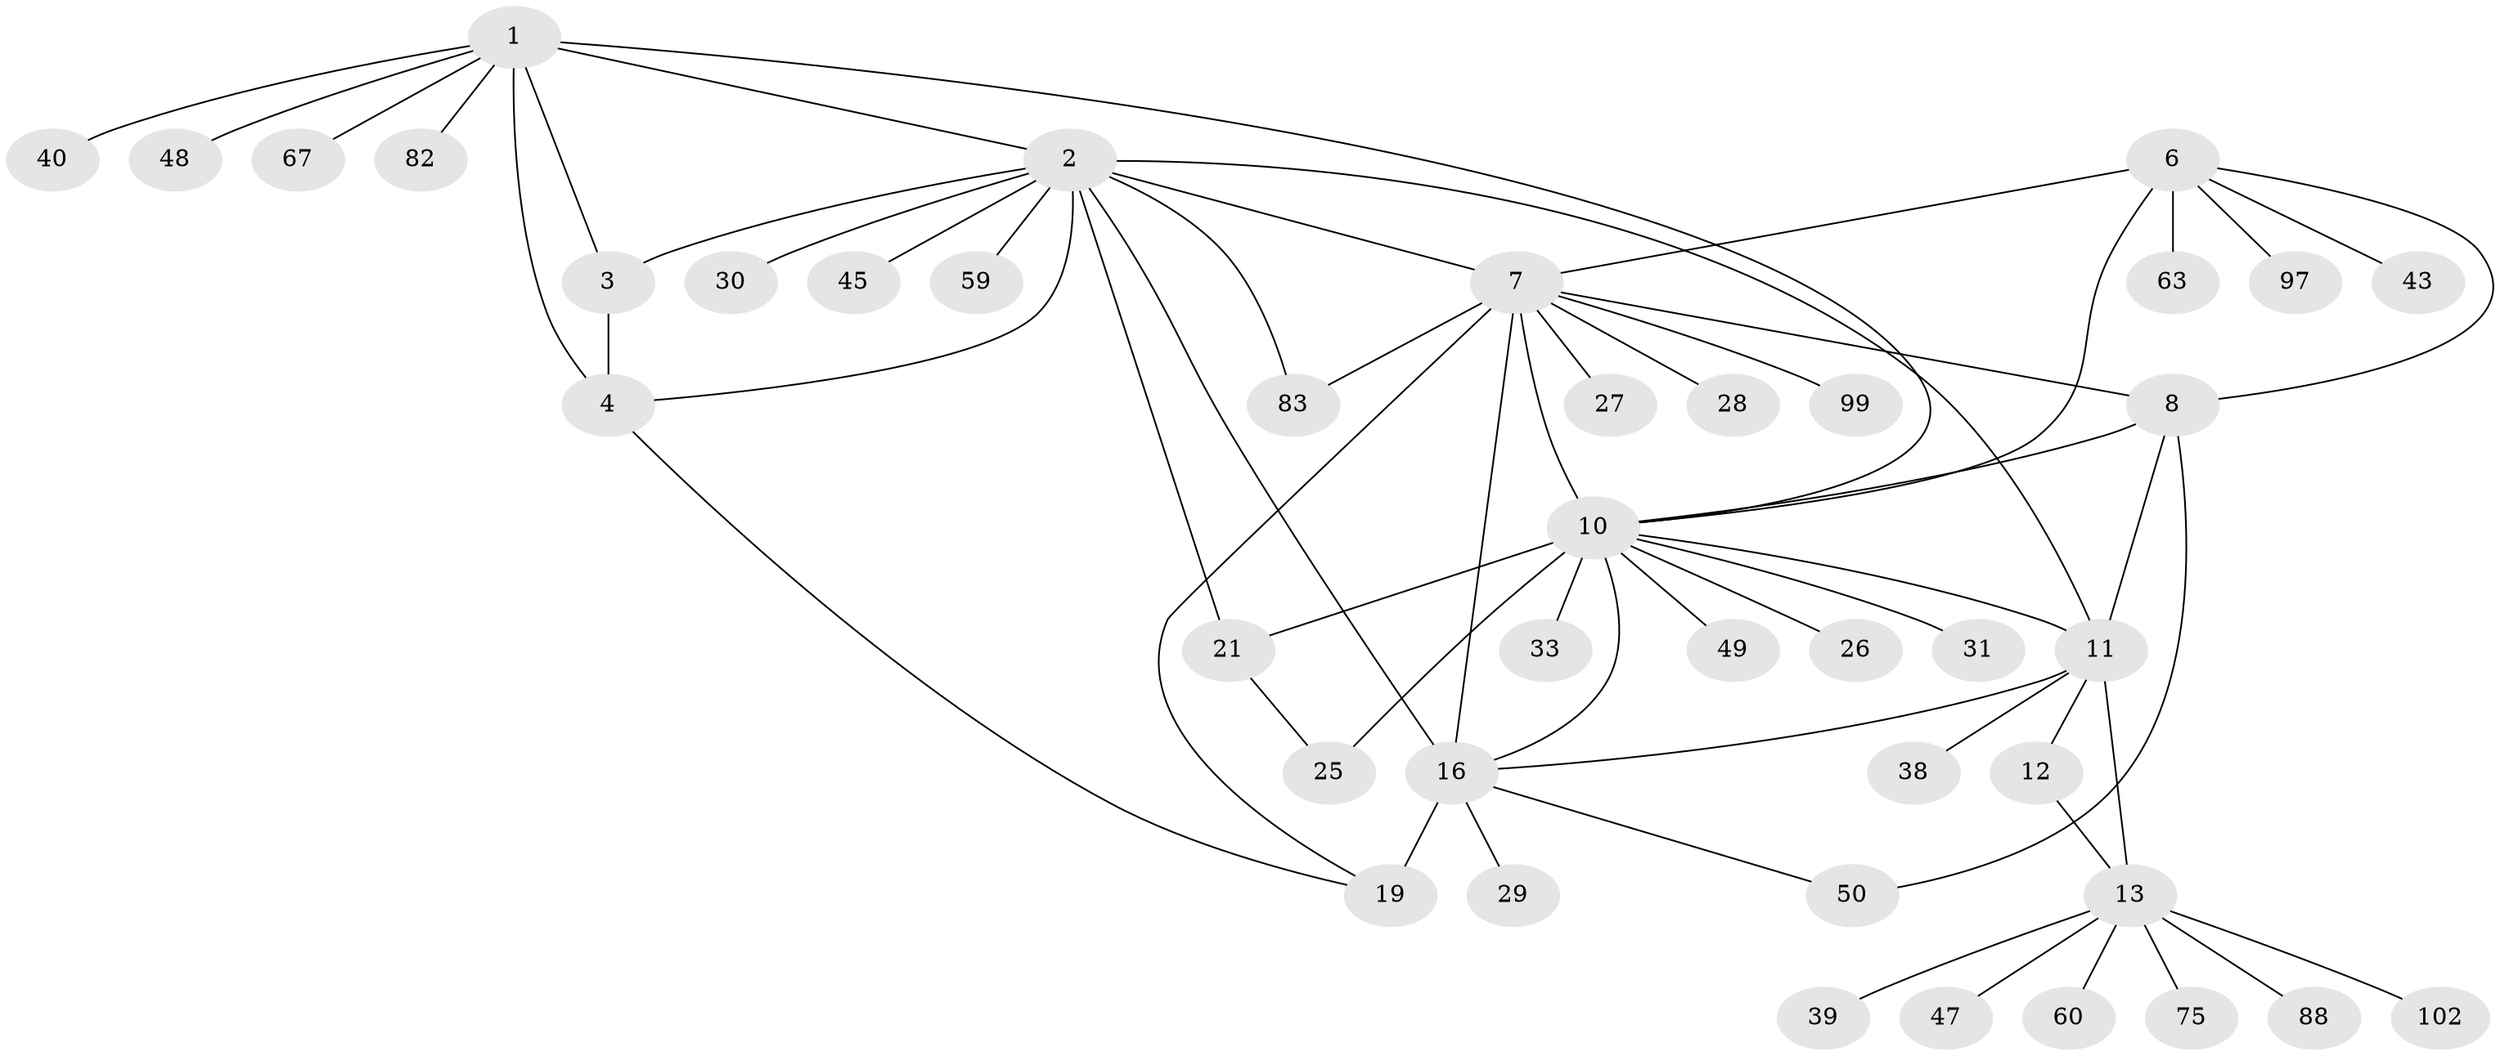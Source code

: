 // original degree distribution, {11: 0.018867924528301886, 13: 0.009433962264150943, 6: 0.04716981132075472, 7: 0.05660377358490566, 9: 0.03773584905660377, 8: 0.018867924528301886, 5: 0.02830188679245283, 4: 0.018867924528301886, 10: 0.009433962264150943, 2: 0.16981132075471697, 1: 0.5566037735849056, 3: 0.02830188679245283}
// Generated by graph-tools (version 1.1) at 2025/19/03/04/25 18:19:49]
// undirected, 42 vertices, 60 edges
graph export_dot {
graph [start="1"]
  node [color=gray90,style=filled];
  1 [super="+32+46"];
  2;
  3 [super="+79+62"];
  4 [super="+65+5+36"];
  6 [super="+9"];
  7 [super="+17"];
  8 [super="+34"];
  10 [super="+22+41+86"];
  11 [super="+14"];
  12;
  13;
  16 [super="+18+72+87"];
  19 [super="+35"];
  21 [super="+58+61+56"];
  25;
  26 [super="+77"];
  27;
  28;
  29;
  30;
  31 [super="+106"];
  33 [super="+37+98"];
  38 [super="+68"];
  39 [super="+51"];
  40;
  43;
  45;
  47;
  48;
  49;
  50 [super="+80+84+57"];
  59;
  60;
  63 [super="+89"];
  67;
  75 [super="+85"];
  82;
  83;
  88 [super="+96"];
  97;
  99;
  102;
  1 -- 2;
  1 -- 3;
  1 -- 4 [weight=2];
  1 -- 40;
  1 -- 48;
  1 -- 67;
  1 -- 82;
  1 -- 10;
  2 -- 3;
  2 -- 4 [weight=2];
  2 -- 7;
  2 -- 30;
  2 -- 45;
  2 -- 59;
  2 -- 83;
  2 -- 21;
  2 -- 11 [weight=2];
  2 -- 16;
  3 -- 4 [weight=2];
  4 -- 19;
  6 -- 7 [weight=2];
  6 -- 8 [weight=2];
  6 -- 10 [weight=2];
  6 -- 63;
  6 -- 97;
  6 -- 43;
  7 -- 8 [weight=2];
  7 -- 10 [weight=2];
  7 -- 27;
  7 -- 83;
  7 -- 99;
  7 -- 16 [weight=3];
  7 -- 19;
  7 -- 28;
  8 -- 10;
  8 -- 50;
  8 -- 11;
  10 -- 33;
  10 -- 11;
  10 -- 16;
  10 -- 49;
  10 -- 21 [weight=3];
  10 -- 25 [weight=3];
  10 -- 26;
  10 -- 31;
  11 -- 12 [weight=3];
  11 -- 13 [weight=3];
  11 -- 38;
  11 -- 16;
  12 -- 13;
  13 -- 39;
  13 -- 47;
  13 -- 60;
  13 -- 75;
  13 -- 88;
  13 -- 102;
  16 -- 19 [weight=3];
  16 -- 50;
  16 -- 29;
  21 -- 25;
}
